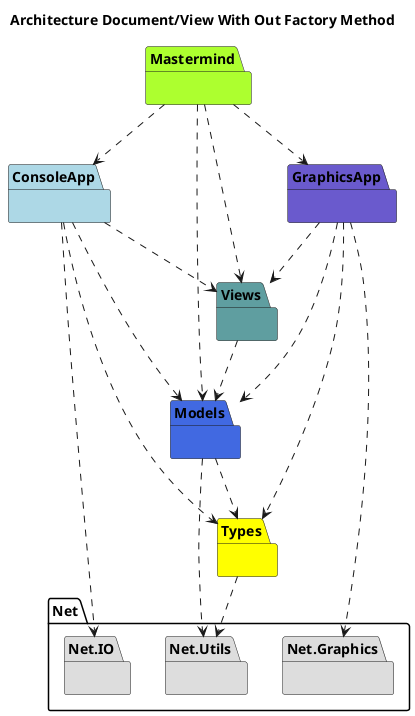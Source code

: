 @startuml ArchitectureDocumentViewBasic
title Architecture Document/View With Out Factory Method

namespace Mastermind #GreenYellow { }
namespace ConsoleApp #LightBlue { }
namespace GraphicsApp #SlateBlue {}
namespace Views #CadetBlue {}
namespace Models #RoyalBlue { }
namespace Types #Yellow { }
namespace Net.IO #DDDDDD { }
namespace Net.Utils #DDDDDD { }
namespace Net.Graphics #DDDDDD{}

Mastermind .down.> Models
Mastermind .down.> Views
Mastermind .down.> ConsoleApp
Mastermind .down.> GraphicsApp

ConsoleApp .down.> Models
ConsoleApp .down.> Views
ConsoleApp .down.> Types
ConsoleApp ..> Net.IO

GraphicsApp .down.> Models
GraphicsApp .down.> Views
GraphicsApp .down.> Types
GraphicsApp .down.> Net.Graphics

Views .down.> Models

Models .down.> Types
Models ..> Net.Utils

Types ..> Net.Utils

@enduml